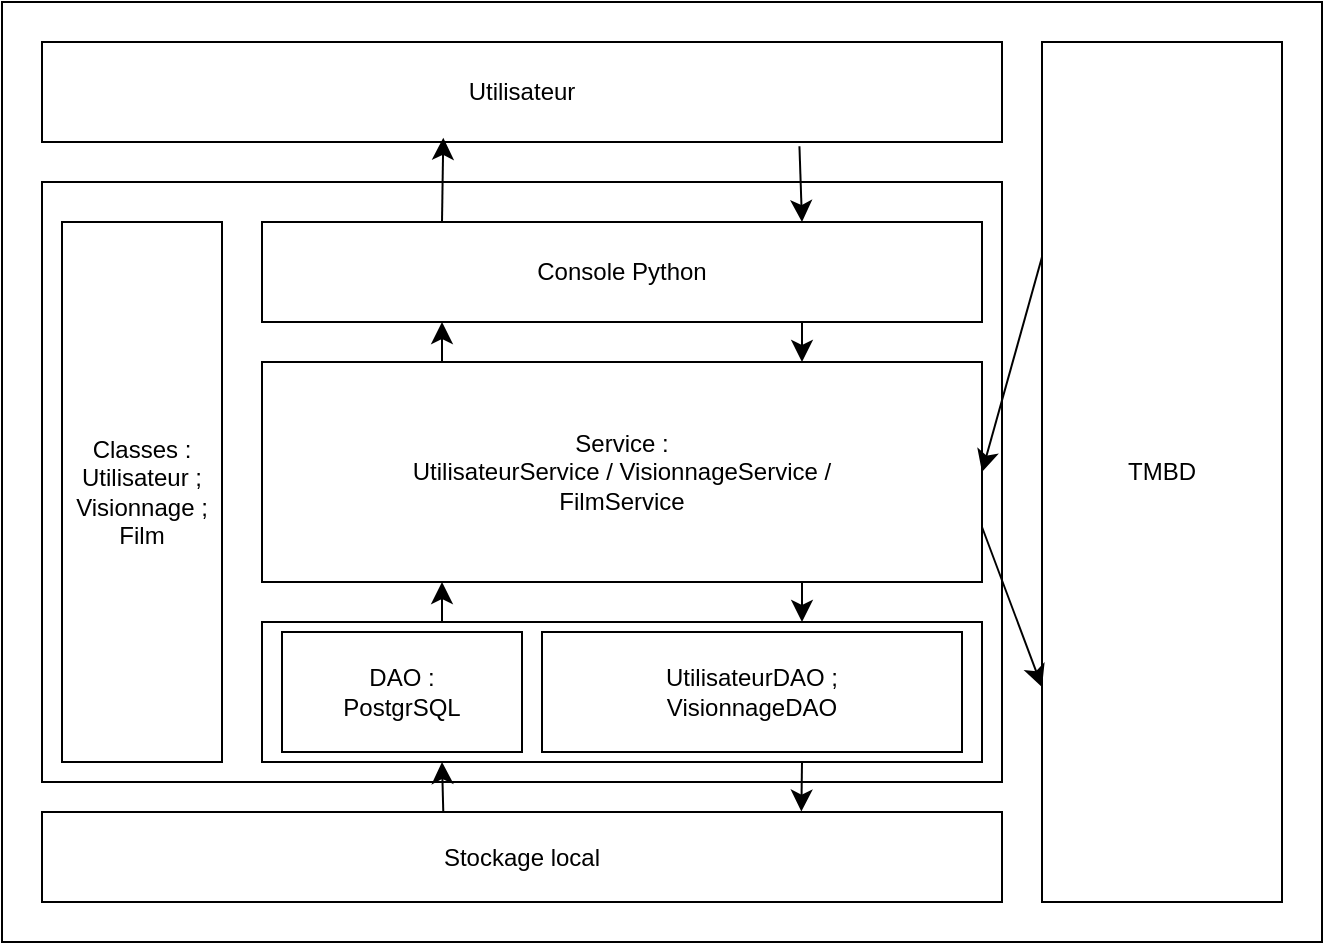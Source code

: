 <mxfile version="24.7.17">
  <diagram name="Page-1" id="5f0bae14-7c28-e335-631c-24af17079c00">
    <mxGraphModel dx="1103" dy="583" grid="1" gridSize="10" guides="1" tooltips="1" connect="1" arrows="1" fold="1" page="1" pageScale="1" pageWidth="1100" pageHeight="850" background="none" math="0" shadow="0">
      <root>
        <mxCell id="0" />
        <mxCell id="1" parent="0" />
        <mxCell id="cZzJJIXl-7JBf4aYZuKc-1" value="" style="rounded=0;whiteSpace=wrap;html=1;" vertex="1" parent="1">
          <mxGeometry x="140" y="20" width="660" height="470" as="geometry" />
        </mxCell>
        <mxCell id="cZzJJIXl-7JBf4aYZuKc-3" value="TMBD" style="rounded=0;whiteSpace=wrap;html=1;" vertex="1" parent="1">
          <mxGeometry x="660" y="40" width="120" height="430" as="geometry" />
        </mxCell>
        <mxCell id="cZzJJIXl-7JBf4aYZuKc-4" value="Utilisateur" style="rounded=0;whiteSpace=wrap;html=1;" vertex="1" parent="1">
          <mxGeometry x="160" y="40" width="480" height="50" as="geometry" />
        </mxCell>
        <mxCell id="cZzJJIXl-7JBf4aYZuKc-5" value="Stockage local" style="rounded=0;whiteSpace=wrap;html=1;" vertex="1" parent="1">
          <mxGeometry x="160" y="425" width="480" height="45" as="geometry" />
        </mxCell>
        <mxCell id="cZzJJIXl-7JBf4aYZuKc-7" value="" style="rounded=0;whiteSpace=wrap;html=1;" vertex="1" parent="1">
          <mxGeometry x="160" y="110" width="480" height="300" as="geometry" />
        </mxCell>
        <mxCell id="cZzJJIXl-7JBf4aYZuKc-8" value="Classes :&lt;div&gt;Utilisateur ;&lt;/div&gt;&lt;div&gt;Visionnage ;&lt;/div&gt;&lt;div&gt;Film&lt;/div&gt;" style="rounded=0;whiteSpace=wrap;html=1;" vertex="1" parent="1">
          <mxGeometry x="170" y="130" width="80" height="270" as="geometry" />
        </mxCell>
        <mxCell id="cZzJJIXl-7JBf4aYZuKc-17" style="edgeStyle=none;curved=1;rounded=0;orthogonalLoop=1;jettySize=auto;html=1;exitX=0.75;exitY=1;exitDx=0;exitDy=0;entryX=0.75;entryY=0;entryDx=0;entryDy=0;fontSize=12;startSize=8;endSize=8;" edge="1" parent="1" source="cZzJJIXl-7JBf4aYZuKc-9" target="cZzJJIXl-7JBf4aYZuKc-10">
          <mxGeometry relative="1" as="geometry" />
        </mxCell>
        <mxCell id="cZzJJIXl-7JBf4aYZuKc-9" value="Console Python" style="rounded=0;whiteSpace=wrap;html=1;" vertex="1" parent="1">
          <mxGeometry x="270" y="130" width="360" height="50" as="geometry" />
        </mxCell>
        <mxCell id="cZzJJIXl-7JBf4aYZuKc-16" style="edgeStyle=none;curved=1;rounded=0;orthogonalLoop=1;jettySize=auto;html=1;exitX=0.25;exitY=0;exitDx=0;exitDy=0;entryX=0.25;entryY=1;entryDx=0;entryDy=0;fontSize=12;startSize=8;endSize=8;" edge="1" parent="1" source="cZzJJIXl-7JBf4aYZuKc-10" target="cZzJJIXl-7JBf4aYZuKc-9">
          <mxGeometry relative="1" as="geometry" />
        </mxCell>
        <mxCell id="cZzJJIXl-7JBf4aYZuKc-18" style="edgeStyle=none;curved=1;rounded=0;orthogonalLoop=1;jettySize=auto;html=1;exitX=0.75;exitY=1;exitDx=0;exitDy=0;entryX=0.75;entryY=0;entryDx=0;entryDy=0;fontSize=12;startSize=8;endSize=8;" edge="1" parent="1" source="cZzJJIXl-7JBf4aYZuKc-10" target="cZzJJIXl-7JBf4aYZuKc-11">
          <mxGeometry relative="1" as="geometry" />
        </mxCell>
        <mxCell id="cZzJJIXl-7JBf4aYZuKc-19" style="edgeStyle=none;curved=1;rounded=0;orthogonalLoop=1;jettySize=auto;html=1;exitX=1;exitY=0.75;exitDx=0;exitDy=0;entryX=0;entryY=0.75;entryDx=0;entryDy=0;fontSize=12;startSize=8;endSize=8;" edge="1" parent="1" source="cZzJJIXl-7JBf4aYZuKc-10" target="cZzJJIXl-7JBf4aYZuKc-3">
          <mxGeometry relative="1" as="geometry" />
        </mxCell>
        <mxCell id="cZzJJIXl-7JBf4aYZuKc-10" value="Service :&lt;div&gt;UtilisateurService / VisionnageService /&lt;/div&gt;&lt;div&gt;FilmService&lt;/div&gt;" style="rounded=0;whiteSpace=wrap;html=1;" vertex="1" parent="1">
          <mxGeometry x="270" y="200" width="360" height="110" as="geometry" />
        </mxCell>
        <mxCell id="cZzJJIXl-7JBf4aYZuKc-11" value="" style="rounded=0;whiteSpace=wrap;html=1;" vertex="1" parent="1">
          <mxGeometry x="270" y="330" width="360" height="70" as="geometry" />
        </mxCell>
        <mxCell id="cZzJJIXl-7JBf4aYZuKc-15" value="" style="endArrow=classic;html=1;rounded=0;fontSize=12;startSize=8;endSize=8;curved=1;exitX=0.25;exitY=0;exitDx=0;exitDy=0;entryX=0.25;entryY=1;entryDx=0;entryDy=0;" edge="1" parent="1" source="cZzJJIXl-7JBf4aYZuKc-11" target="cZzJJIXl-7JBf4aYZuKc-10">
          <mxGeometry width="50" height="50" relative="1" as="geometry">
            <mxPoint x="440" y="230" as="sourcePoint" />
            <mxPoint x="490" y="180" as="targetPoint" />
          </mxGeometry>
        </mxCell>
        <mxCell id="cZzJJIXl-7JBf4aYZuKc-20" style="edgeStyle=none;curved=1;rounded=0;orthogonalLoop=1;jettySize=auto;html=1;exitX=0;exitY=0.25;exitDx=0;exitDy=0;entryX=1;entryY=0.5;entryDx=0;entryDy=0;fontSize=12;startSize=8;endSize=8;" edge="1" parent="1" source="cZzJJIXl-7JBf4aYZuKc-3" target="cZzJJIXl-7JBf4aYZuKc-10">
          <mxGeometry relative="1" as="geometry" />
        </mxCell>
        <mxCell id="cZzJJIXl-7JBf4aYZuKc-21" style="edgeStyle=none;curved=1;rounded=0;orthogonalLoop=1;jettySize=auto;html=1;exitX=0.25;exitY=0;exitDx=0;exitDy=0;entryX=0.418;entryY=0.958;entryDx=0;entryDy=0;entryPerimeter=0;fontSize=12;startSize=8;endSize=8;" edge="1" parent="1" source="cZzJJIXl-7JBf4aYZuKc-9" target="cZzJJIXl-7JBf4aYZuKc-4">
          <mxGeometry relative="1" as="geometry" />
        </mxCell>
        <mxCell id="cZzJJIXl-7JBf4aYZuKc-22" value="" style="endArrow=classic;html=1;rounded=0;fontSize=12;startSize=8;endSize=8;curved=1;exitX=0.789;exitY=1.042;exitDx=0;exitDy=0;exitPerimeter=0;entryX=0.75;entryY=0;entryDx=0;entryDy=0;" edge="1" parent="1" source="cZzJJIXl-7JBf4aYZuKc-4" target="cZzJJIXl-7JBf4aYZuKc-9">
          <mxGeometry width="50" height="50" relative="1" as="geometry">
            <mxPoint x="440" y="230" as="sourcePoint" />
            <mxPoint x="490" y="180" as="targetPoint" />
          </mxGeometry>
        </mxCell>
        <mxCell id="cZzJJIXl-7JBf4aYZuKc-24" style="edgeStyle=none;curved=1;rounded=0;orthogonalLoop=1;jettySize=auto;html=1;exitX=0.75;exitY=1;exitDx=0;exitDy=0;entryX=0.791;entryY=-0.005;entryDx=0;entryDy=0;entryPerimeter=0;fontSize=12;startSize=8;endSize=8;" edge="1" parent="1" source="cZzJJIXl-7JBf4aYZuKc-11" target="cZzJJIXl-7JBf4aYZuKc-5">
          <mxGeometry relative="1" as="geometry" />
        </mxCell>
        <mxCell id="cZzJJIXl-7JBf4aYZuKc-25" value="" style="endArrow=classic;html=1;rounded=0;fontSize=12;startSize=8;endSize=8;curved=1;entryX=0.25;entryY=1;entryDx=0;entryDy=0;exitX=0.418;exitY=0;exitDx=0;exitDy=0;exitPerimeter=0;" edge="1" parent="1" source="cZzJJIXl-7JBf4aYZuKc-5" target="cZzJJIXl-7JBf4aYZuKc-11">
          <mxGeometry width="50" height="50" relative="1" as="geometry">
            <mxPoint x="360" y="350" as="sourcePoint" />
            <mxPoint x="490" y="180" as="targetPoint" />
          </mxGeometry>
        </mxCell>
        <mxCell id="cZzJJIXl-7JBf4aYZuKc-28" value="DAO :&lt;div&gt;PostgrSQL&lt;/div&gt;" style="rounded=0;whiteSpace=wrap;html=1;" vertex="1" parent="1">
          <mxGeometry x="280" y="335" width="120" height="60" as="geometry" />
        </mxCell>
        <mxCell id="cZzJJIXl-7JBf4aYZuKc-29" value="UtilisateurDAO ;&lt;div&gt;VisionnageDAO&lt;/div&gt;" style="rounded=0;whiteSpace=wrap;html=1;" vertex="1" parent="1">
          <mxGeometry x="410" y="335" width="210" height="60" as="geometry" />
        </mxCell>
      </root>
    </mxGraphModel>
  </diagram>
</mxfile>
